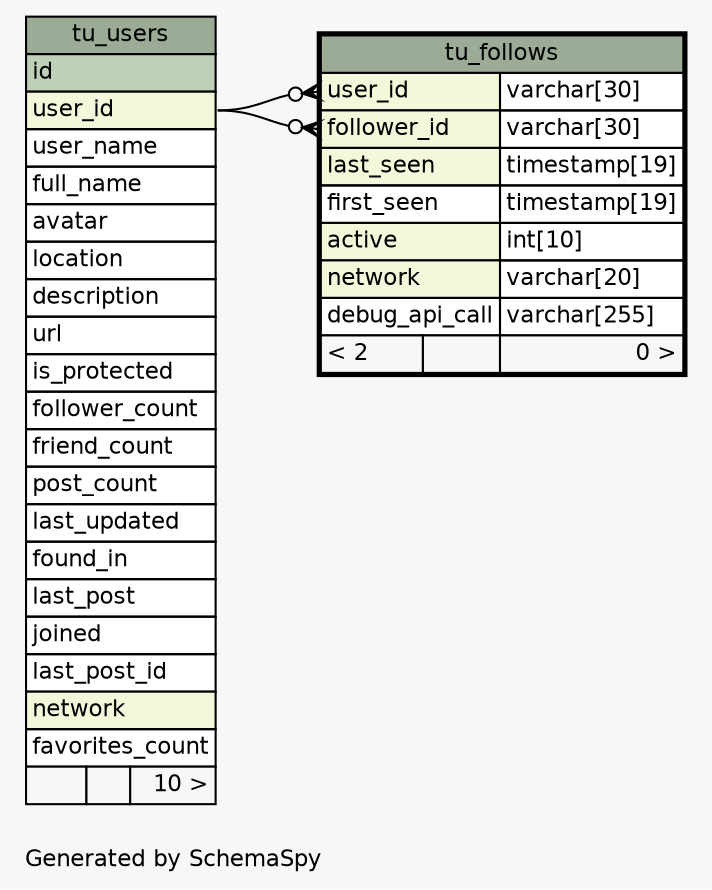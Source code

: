 // dot 2.26.3 on Linux 3.0.0-1-amd64
// SchemaSpy rev 590
digraph "oneDegreeRelationshipsDiagram" {
  graph [
    rankdir="RL"
    bgcolor="#f7f7f7"
    label="\nGenerated by SchemaSpy"
    labeljust="l"
    nodesep="0.18"
    ranksep="0.46"
    fontname="Helvetica"
    fontsize="11"
  ];
  node [
    fontname="Helvetica"
    fontsize="11"
    shape="plaintext"
  ];
  edge [
    arrowsize="0.8"
  ];
  "tu_follows":"follower_id":w -> "tu_users":"user_id":e [arrowhead=none dir=back arrowtail=crowodot];
  "tu_follows":"user_id":w -> "tu_users":"user_id":e [arrowhead=none dir=back arrowtail=crowodot];
  "tu_follows" [
    label=<
    <TABLE BORDER="2" CELLBORDER="1" CELLSPACING="0" BGCOLOR="#ffffff">
      <TR><TD COLSPAN="3" BGCOLOR="#9bab96" ALIGN="CENTER">tu_follows</TD></TR>
      <TR><TD PORT="user_id" COLSPAN="2" BGCOLOR="#f4f7da" ALIGN="LEFT">user_id</TD><TD PORT="user_id.type" ALIGN="LEFT">varchar[30]</TD></TR>
      <TR><TD PORT="follower_id" COLSPAN="2" BGCOLOR="#f4f7da" ALIGN="LEFT">follower_id</TD><TD PORT="follower_id.type" ALIGN="LEFT">varchar[30]</TD></TR>
      <TR><TD PORT="last_seen" COLSPAN="2" BGCOLOR="#f4f7da" ALIGN="LEFT">last_seen</TD><TD PORT="last_seen.type" ALIGN="LEFT">timestamp[19]</TD></TR>
      <TR><TD PORT="first_seen" COLSPAN="2" ALIGN="LEFT">first_seen</TD><TD PORT="first_seen.type" ALIGN="LEFT">timestamp[19]</TD></TR>
      <TR><TD PORT="active" COLSPAN="2" BGCOLOR="#f4f7da" ALIGN="LEFT">active</TD><TD PORT="active.type" ALIGN="LEFT">int[10]</TD></TR>
      <TR><TD PORT="network" COLSPAN="2" BGCOLOR="#f4f7da" ALIGN="LEFT">network</TD><TD PORT="network.type" ALIGN="LEFT">varchar[20]</TD></TR>
      <TR><TD PORT="debug_api_call" COLSPAN="2" ALIGN="LEFT">debug_api_call</TD><TD PORT="debug_api_call.type" ALIGN="LEFT">varchar[255]</TD></TR>
      <TR><TD ALIGN="LEFT" BGCOLOR="#f7f7f7">&lt; 2</TD><TD ALIGN="RIGHT" BGCOLOR="#f7f7f7">  </TD><TD ALIGN="RIGHT" BGCOLOR="#f7f7f7">0 &gt;</TD></TR>
    </TABLE>>
    URL="tu_follows.html"
    tooltip="tu_follows"
  ];
  "tu_users" [
    label=<
    <TABLE BORDER="0" CELLBORDER="1" CELLSPACING="0" BGCOLOR="#ffffff">
      <TR><TD COLSPAN="3" BGCOLOR="#9bab96" ALIGN="CENTER">tu_users</TD></TR>
      <TR><TD PORT="id" COLSPAN="3" BGCOLOR="#bed1b8" ALIGN="LEFT">id</TD></TR>
      <TR><TD PORT="user_id" COLSPAN="3" BGCOLOR="#f4f7da" ALIGN="LEFT">user_id</TD></TR>
      <TR><TD PORT="user_name" COLSPAN="3" ALIGN="LEFT">user_name</TD></TR>
      <TR><TD PORT="full_name" COLSPAN="3" ALIGN="LEFT">full_name</TD></TR>
      <TR><TD PORT="avatar" COLSPAN="3" ALIGN="LEFT">avatar</TD></TR>
      <TR><TD PORT="location" COLSPAN="3" ALIGN="LEFT">location</TD></TR>
      <TR><TD PORT="description" COLSPAN="3" ALIGN="LEFT">description</TD></TR>
      <TR><TD PORT="url" COLSPAN="3" ALIGN="LEFT">url</TD></TR>
      <TR><TD PORT="is_protected" COLSPAN="3" ALIGN="LEFT">is_protected</TD></TR>
      <TR><TD PORT="follower_count" COLSPAN="3" ALIGN="LEFT">follower_count</TD></TR>
      <TR><TD PORT="friend_count" COLSPAN="3" ALIGN="LEFT">friend_count</TD></TR>
      <TR><TD PORT="post_count" COLSPAN="3" ALIGN="LEFT">post_count</TD></TR>
      <TR><TD PORT="last_updated" COLSPAN="3" ALIGN="LEFT">last_updated</TD></TR>
      <TR><TD PORT="found_in" COLSPAN="3" ALIGN="LEFT">found_in</TD></TR>
      <TR><TD PORT="last_post" COLSPAN="3" ALIGN="LEFT">last_post</TD></TR>
      <TR><TD PORT="joined" COLSPAN="3" ALIGN="LEFT">joined</TD></TR>
      <TR><TD PORT="last_post_id" COLSPAN="3" ALIGN="LEFT">last_post_id</TD></TR>
      <TR><TD PORT="network" COLSPAN="3" BGCOLOR="#f4f7da" ALIGN="LEFT">network</TD></TR>
      <TR><TD PORT="favorites_count" COLSPAN="3" ALIGN="LEFT">favorites_count</TD></TR>
      <TR><TD ALIGN="LEFT" BGCOLOR="#f7f7f7">  </TD><TD ALIGN="RIGHT" BGCOLOR="#f7f7f7">  </TD><TD ALIGN="RIGHT" BGCOLOR="#f7f7f7">10 &gt;</TD></TR>
    </TABLE>>
    URL="tu_users.html"
    tooltip="tu_users"
  ];
}
